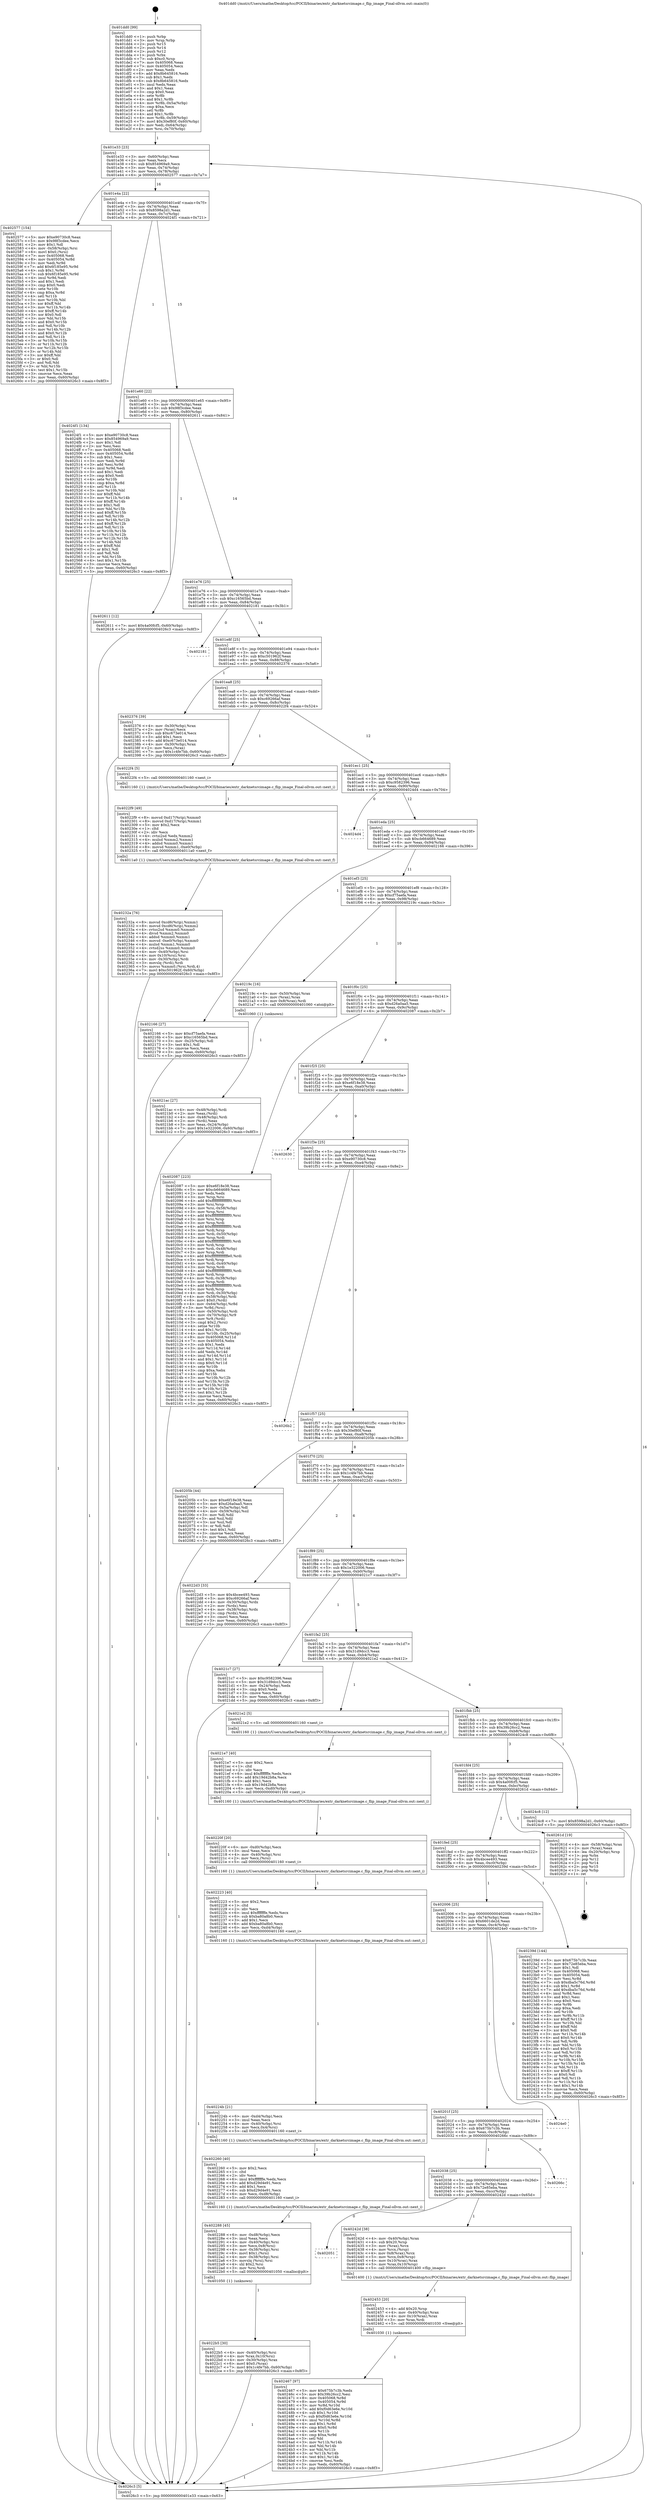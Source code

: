 digraph "0x401dd0" {
  label = "0x401dd0 (/mnt/c/Users/mathe/Desktop/tcc/POCII/binaries/extr_darknetsrcimage.c_flip_image_Final-ollvm.out::main(0))"
  labelloc = "t"
  node[shape=record]

  Entry [label="",width=0.3,height=0.3,shape=circle,fillcolor=black,style=filled]
  "0x401e33" [label="{
     0x401e33 [23]\l
     | [instrs]\l
     &nbsp;&nbsp;0x401e33 \<+3\>: mov -0x60(%rbp),%eax\l
     &nbsp;&nbsp;0x401e36 \<+2\>: mov %eax,%ecx\l
     &nbsp;&nbsp;0x401e38 \<+6\>: sub $0x854969a9,%ecx\l
     &nbsp;&nbsp;0x401e3e \<+3\>: mov %eax,-0x74(%rbp)\l
     &nbsp;&nbsp;0x401e41 \<+3\>: mov %ecx,-0x78(%rbp)\l
     &nbsp;&nbsp;0x401e44 \<+6\>: je 0000000000402577 \<main+0x7a7\>\l
  }"]
  "0x402577" [label="{
     0x402577 [154]\l
     | [instrs]\l
     &nbsp;&nbsp;0x402577 \<+5\>: mov $0xe90730c8,%eax\l
     &nbsp;&nbsp;0x40257c \<+5\>: mov $0x98f3cdee,%ecx\l
     &nbsp;&nbsp;0x402581 \<+2\>: mov $0x1,%dl\l
     &nbsp;&nbsp;0x402583 \<+4\>: mov -0x58(%rbp),%rsi\l
     &nbsp;&nbsp;0x402587 \<+6\>: movl $0x0,(%rsi)\l
     &nbsp;&nbsp;0x40258d \<+7\>: mov 0x405068,%edi\l
     &nbsp;&nbsp;0x402594 \<+8\>: mov 0x405054,%r8d\l
     &nbsp;&nbsp;0x40259c \<+3\>: mov %edi,%r9d\l
     &nbsp;&nbsp;0x40259f \<+7\>: add $0x6f185e95,%r9d\l
     &nbsp;&nbsp;0x4025a6 \<+4\>: sub $0x1,%r9d\l
     &nbsp;&nbsp;0x4025aa \<+7\>: sub $0x6f185e95,%r9d\l
     &nbsp;&nbsp;0x4025b1 \<+4\>: imul %r9d,%edi\l
     &nbsp;&nbsp;0x4025b5 \<+3\>: and $0x1,%edi\l
     &nbsp;&nbsp;0x4025b8 \<+3\>: cmp $0x0,%edi\l
     &nbsp;&nbsp;0x4025bb \<+4\>: sete %r10b\l
     &nbsp;&nbsp;0x4025bf \<+4\>: cmp $0xa,%r8d\l
     &nbsp;&nbsp;0x4025c3 \<+4\>: setl %r11b\l
     &nbsp;&nbsp;0x4025c7 \<+3\>: mov %r10b,%bl\l
     &nbsp;&nbsp;0x4025ca \<+3\>: xor $0xff,%bl\l
     &nbsp;&nbsp;0x4025cd \<+3\>: mov %r11b,%r14b\l
     &nbsp;&nbsp;0x4025d0 \<+4\>: xor $0xff,%r14b\l
     &nbsp;&nbsp;0x4025d4 \<+3\>: xor $0x0,%dl\l
     &nbsp;&nbsp;0x4025d7 \<+3\>: mov %bl,%r15b\l
     &nbsp;&nbsp;0x4025da \<+4\>: and $0x0,%r15b\l
     &nbsp;&nbsp;0x4025de \<+3\>: and %dl,%r10b\l
     &nbsp;&nbsp;0x4025e1 \<+3\>: mov %r14b,%r12b\l
     &nbsp;&nbsp;0x4025e4 \<+4\>: and $0x0,%r12b\l
     &nbsp;&nbsp;0x4025e8 \<+3\>: and %dl,%r11b\l
     &nbsp;&nbsp;0x4025eb \<+3\>: or %r10b,%r15b\l
     &nbsp;&nbsp;0x4025ee \<+3\>: or %r11b,%r12b\l
     &nbsp;&nbsp;0x4025f1 \<+3\>: xor %r12b,%r15b\l
     &nbsp;&nbsp;0x4025f4 \<+3\>: or %r14b,%bl\l
     &nbsp;&nbsp;0x4025f7 \<+3\>: xor $0xff,%bl\l
     &nbsp;&nbsp;0x4025fa \<+3\>: or $0x0,%dl\l
     &nbsp;&nbsp;0x4025fd \<+2\>: and %dl,%bl\l
     &nbsp;&nbsp;0x4025ff \<+3\>: or %bl,%r15b\l
     &nbsp;&nbsp;0x402602 \<+4\>: test $0x1,%r15b\l
     &nbsp;&nbsp;0x402606 \<+3\>: cmovne %ecx,%eax\l
     &nbsp;&nbsp;0x402609 \<+3\>: mov %eax,-0x60(%rbp)\l
     &nbsp;&nbsp;0x40260c \<+5\>: jmp 00000000004026c3 \<main+0x8f3\>\l
  }"]
  "0x401e4a" [label="{
     0x401e4a [22]\l
     | [instrs]\l
     &nbsp;&nbsp;0x401e4a \<+5\>: jmp 0000000000401e4f \<main+0x7f\>\l
     &nbsp;&nbsp;0x401e4f \<+3\>: mov -0x74(%rbp),%eax\l
     &nbsp;&nbsp;0x401e52 \<+5\>: sub $0x8598a2d1,%eax\l
     &nbsp;&nbsp;0x401e57 \<+3\>: mov %eax,-0x7c(%rbp)\l
     &nbsp;&nbsp;0x401e5a \<+6\>: je 00000000004024f1 \<main+0x721\>\l
  }"]
  Exit [label="",width=0.3,height=0.3,shape=circle,fillcolor=black,style=filled,peripheries=2]
  "0x4024f1" [label="{
     0x4024f1 [134]\l
     | [instrs]\l
     &nbsp;&nbsp;0x4024f1 \<+5\>: mov $0xe90730c8,%eax\l
     &nbsp;&nbsp;0x4024f6 \<+5\>: mov $0x854969a9,%ecx\l
     &nbsp;&nbsp;0x4024fb \<+2\>: mov $0x1,%dl\l
     &nbsp;&nbsp;0x4024fd \<+2\>: xor %esi,%esi\l
     &nbsp;&nbsp;0x4024ff \<+7\>: mov 0x405068,%edi\l
     &nbsp;&nbsp;0x402506 \<+8\>: mov 0x405054,%r8d\l
     &nbsp;&nbsp;0x40250e \<+3\>: sub $0x1,%esi\l
     &nbsp;&nbsp;0x402511 \<+3\>: mov %edi,%r9d\l
     &nbsp;&nbsp;0x402514 \<+3\>: add %esi,%r9d\l
     &nbsp;&nbsp;0x402517 \<+4\>: imul %r9d,%edi\l
     &nbsp;&nbsp;0x40251b \<+3\>: and $0x1,%edi\l
     &nbsp;&nbsp;0x40251e \<+3\>: cmp $0x0,%edi\l
     &nbsp;&nbsp;0x402521 \<+4\>: sete %r10b\l
     &nbsp;&nbsp;0x402525 \<+4\>: cmp $0xa,%r8d\l
     &nbsp;&nbsp;0x402529 \<+4\>: setl %r11b\l
     &nbsp;&nbsp;0x40252d \<+3\>: mov %r10b,%bl\l
     &nbsp;&nbsp;0x402530 \<+3\>: xor $0xff,%bl\l
     &nbsp;&nbsp;0x402533 \<+3\>: mov %r11b,%r14b\l
     &nbsp;&nbsp;0x402536 \<+4\>: xor $0xff,%r14b\l
     &nbsp;&nbsp;0x40253a \<+3\>: xor $0x1,%dl\l
     &nbsp;&nbsp;0x40253d \<+3\>: mov %bl,%r15b\l
     &nbsp;&nbsp;0x402540 \<+4\>: and $0xff,%r15b\l
     &nbsp;&nbsp;0x402544 \<+3\>: and %dl,%r10b\l
     &nbsp;&nbsp;0x402547 \<+3\>: mov %r14b,%r12b\l
     &nbsp;&nbsp;0x40254a \<+4\>: and $0xff,%r12b\l
     &nbsp;&nbsp;0x40254e \<+3\>: and %dl,%r11b\l
     &nbsp;&nbsp;0x402551 \<+3\>: or %r10b,%r15b\l
     &nbsp;&nbsp;0x402554 \<+3\>: or %r11b,%r12b\l
     &nbsp;&nbsp;0x402557 \<+3\>: xor %r12b,%r15b\l
     &nbsp;&nbsp;0x40255a \<+3\>: or %r14b,%bl\l
     &nbsp;&nbsp;0x40255d \<+3\>: xor $0xff,%bl\l
     &nbsp;&nbsp;0x402560 \<+3\>: or $0x1,%dl\l
     &nbsp;&nbsp;0x402563 \<+2\>: and %dl,%bl\l
     &nbsp;&nbsp;0x402565 \<+3\>: or %bl,%r15b\l
     &nbsp;&nbsp;0x402568 \<+4\>: test $0x1,%r15b\l
     &nbsp;&nbsp;0x40256c \<+3\>: cmovne %ecx,%eax\l
     &nbsp;&nbsp;0x40256f \<+3\>: mov %eax,-0x60(%rbp)\l
     &nbsp;&nbsp;0x402572 \<+5\>: jmp 00000000004026c3 \<main+0x8f3\>\l
  }"]
  "0x401e60" [label="{
     0x401e60 [22]\l
     | [instrs]\l
     &nbsp;&nbsp;0x401e60 \<+5\>: jmp 0000000000401e65 \<main+0x95\>\l
     &nbsp;&nbsp;0x401e65 \<+3\>: mov -0x74(%rbp),%eax\l
     &nbsp;&nbsp;0x401e68 \<+5\>: sub $0x98f3cdee,%eax\l
     &nbsp;&nbsp;0x401e6d \<+3\>: mov %eax,-0x80(%rbp)\l
     &nbsp;&nbsp;0x401e70 \<+6\>: je 0000000000402611 \<main+0x841\>\l
  }"]
  "0x402467" [label="{
     0x402467 [97]\l
     | [instrs]\l
     &nbsp;&nbsp;0x402467 \<+5\>: mov $0x675b7c3b,%edx\l
     &nbsp;&nbsp;0x40246c \<+5\>: mov $0x39b26cc2,%esi\l
     &nbsp;&nbsp;0x402471 \<+8\>: mov 0x405068,%r8d\l
     &nbsp;&nbsp;0x402479 \<+8\>: mov 0x405054,%r9d\l
     &nbsp;&nbsp;0x402481 \<+3\>: mov %r8d,%r10d\l
     &nbsp;&nbsp;0x402484 \<+7\>: add $0xf0d63e6e,%r10d\l
     &nbsp;&nbsp;0x40248b \<+4\>: sub $0x1,%r10d\l
     &nbsp;&nbsp;0x40248f \<+7\>: sub $0xf0d63e6e,%r10d\l
     &nbsp;&nbsp;0x402496 \<+4\>: imul %r10d,%r8d\l
     &nbsp;&nbsp;0x40249a \<+4\>: and $0x1,%r8d\l
     &nbsp;&nbsp;0x40249e \<+4\>: cmp $0x0,%r8d\l
     &nbsp;&nbsp;0x4024a2 \<+4\>: sete %r11b\l
     &nbsp;&nbsp;0x4024a6 \<+4\>: cmp $0xa,%r9d\l
     &nbsp;&nbsp;0x4024aa \<+3\>: setl %bl\l
     &nbsp;&nbsp;0x4024ad \<+3\>: mov %r11b,%r14b\l
     &nbsp;&nbsp;0x4024b0 \<+3\>: and %bl,%r14b\l
     &nbsp;&nbsp;0x4024b3 \<+3\>: xor %bl,%r11b\l
     &nbsp;&nbsp;0x4024b6 \<+3\>: or %r11b,%r14b\l
     &nbsp;&nbsp;0x4024b9 \<+4\>: test $0x1,%r14b\l
     &nbsp;&nbsp;0x4024bd \<+3\>: cmovne %esi,%edx\l
     &nbsp;&nbsp;0x4024c0 \<+3\>: mov %edx,-0x60(%rbp)\l
     &nbsp;&nbsp;0x4024c3 \<+5\>: jmp 00000000004026c3 \<main+0x8f3\>\l
  }"]
  "0x402611" [label="{
     0x402611 [12]\l
     | [instrs]\l
     &nbsp;&nbsp;0x402611 \<+7\>: movl $0x4a00fcf5,-0x60(%rbp)\l
     &nbsp;&nbsp;0x402618 \<+5\>: jmp 00000000004026c3 \<main+0x8f3\>\l
  }"]
  "0x401e76" [label="{
     0x401e76 [25]\l
     | [instrs]\l
     &nbsp;&nbsp;0x401e76 \<+5\>: jmp 0000000000401e7b \<main+0xab\>\l
     &nbsp;&nbsp;0x401e7b \<+3\>: mov -0x74(%rbp),%eax\l
     &nbsp;&nbsp;0x401e7e \<+5\>: sub $0xc16565bd,%eax\l
     &nbsp;&nbsp;0x401e83 \<+6\>: mov %eax,-0x84(%rbp)\l
     &nbsp;&nbsp;0x401e89 \<+6\>: je 0000000000402181 \<main+0x3b1\>\l
  }"]
  "0x402453" [label="{
     0x402453 [20]\l
     | [instrs]\l
     &nbsp;&nbsp;0x402453 \<+4\>: add $0x20,%rsp\l
     &nbsp;&nbsp;0x402457 \<+4\>: mov -0x40(%rbp),%rax\l
     &nbsp;&nbsp;0x40245b \<+4\>: mov 0x10(%rax),%rax\l
     &nbsp;&nbsp;0x40245f \<+3\>: mov %rax,%rdi\l
     &nbsp;&nbsp;0x402462 \<+5\>: call 0000000000401030 \<free@plt\>\l
     | [calls]\l
     &nbsp;&nbsp;0x401030 \{1\} (unknown)\l
  }"]
  "0x402181" [label="{
     0x402181\l
  }", style=dashed]
  "0x401e8f" [label="{
     0x401e8f [25]\l
     | [instrs]\l
     &nbsp;&nbsp;0x401e8f \<+5\>: jmp 0000000000401e94 \<main+0xc4\>\l
     &nbsp;&nbsp;0x401e94 \<+3\>: mov -0x74(%rbp),%eax\l
     &nbsp;&nbsp;0x401e97 \<+5\>: sub $0xc501962f,%eax\l
     &nbsp;&nbsp;0x401e9c \<+6\>: mov %eax,-0x88(%rbp)\l
     &nbsp;&nbsp;0x401ea2 \<+6\>: je 0000000000402376 \<main+0x5a6\>\l
  }"]
  "0x402051" [label="{
     0x402051\l
  }", style=dashed]
  "0x402376" [label="{
     0x402376 [39]\l
     | [instrs]\l
     &nbsp;&nbsp;0x402376 \<+4\>: mov -0x30(%rbp),%rax\l
     &nbsp;&nbsp;0x40237a \<+2\>: mov (%rax),%ecx\l
     &nbsp;&nbsp;0x40237c \<+6\>: sub $0xc673e014,%ecx\l
     &nbsp;&nbsp;0x402382 \<+3\>: add $0x1,%ecx\l
     &nbsp;&nbsp;0x402385 \<+6\>: add $0xc673e014,%ecx\l
     &nbsp;&nbsp;0x40238b \<+4\>: mov -0x30(%rbp),%rax\l
     &nbsp;&nbsp;0x40238f \<+2\>: mov %ecx,(%rax)\l
     &nbsp;&nbsp;0x402391 \<+7\>: movl $0x1c4fe7bb,-0x60(%rbp)\l
     &nbsp;&nbsp;0x402398 \<+5\>: jmp 00000000004026c3 \<main+0x8f3\>\l
  }"]
  "0x401ea8" [label="{
     0x401ea8 [25]\l
     | [instrs]\l
     &nbsp;&nbsp;0x401ea8 \<+5\>: jmp 0000000000401ead \<main+0xdd\>\l
     &nbsp;&nbsp;0x401ead \<+3\>: mov -0x74(%rbp),%eax\l
     &nbsp;&nbsp;0x401eb0 \<+5\>: sub $0xc69266af,%eax\l
     &nbsp;&nbsp;0x401eb5 \<+6\>: mov %eax,-0x8c(%rbp)\l
     &nbsp;&nbsp;0x401ebb \<+6\>: je 00000000004022f4 \<main+0x524\>\l
  }"]
  "0x40242d" [label="{
     0x40242d [38]\l
     | [instrs]\l
     &nbsp;&nbsp;0x40242d \<+4\>: mov -0x40(%rbp),%rax\l
     &nbsp;&nbsp;0x402431 \<+4\>: sub $0x20,%rsp\l
     &nbsp;&nbsp;0x402435 \<+3\>: mov (%rax),%rcx\l
     &nbsp;&nbsp;0x402438 \<+4\>: mov %rcx,(%rsp)\l
     &nbsp;&nbsp;0x40243c \<+4\>: mov 0x8(%rax),%rcx\l
     &nbsp;&nbsp;0x402440 \<+5\>: mov %rcx,0x8(%rsp)\l
     &nbsp;&nbsp;0x402445 \<+4\>: mov 0x10(%rax),%rax\l
     &nbsp;&nbsp;0x402449 \<+5\>: mov %rax,0x10(%rsp)\l
     &nbsp;&nbsp;0x40244e \<+5\>: call 0000000000401400 \<flip_image\>\l
     | [calls]\l
     &nbsp;&nbsp;0x401400 \{1\} (/mnt/c/Users/mathe/Desktop/tcc/POCII/binaries/extr_darknetsrcimage.c_flip_image_Final-ollvm.out::flip_image)\l
  }"]
  "0x4022f4" [label="{
     0x4022f4 [5]\l
     | [instrs]\l
     &nbsp;&nbsp;0x4022f4 \<+5\>: call 0000000000401160 \<next_i\>\l
     | [calls]\l
     &nbsp;&nbsp;0x401160 \{1\} (/mnt/c/Users/mathe/Desktop/tcc/POCII/binaries/extr_darknetsrcimage.c_flip_image_Final-ollvm.out::next_i)\l
  }"]
  "0x401ec1" [label="{
     0x401ec1 [25]\l
     | [instrs]\l
     &nbsp;&nbsp;0x401ec1 \<+5\>: jmp 0000000000401ec6 \<main+0xf6\>\l
     &nbsp;&nbsp;0x401ec6 \<+3\>: mov -0x74(%rbp),%eax\l
     &nbsp;&nbsp;0x401ec9 \<+5\>: sub $0xc9582396,%eax\l
     &nbsp;&nbsp;0x401ece \<+6\>: mov %eax,-0x90(%rbp)\l
     &nbsp;&nbsp;0x401ed4 \<+6\>: je 00000000004024d4 \<main+0x704\>\l
  }"]
  "0x402038" [label="{
     0x402038 [25]\l
     | [instrs]\l
     &nbsp;&nbsp;0x402038 \<+5\>: jmp 000000000040203d \<main+0x26d\>\l
     &nbsp;&nbsp;0x40203d \<+3\>: mov -0x74(%rbp),%eax\l
     &nbsp;&nbsp;0x402040 \<+5\>: sub $0x72e85eba,%eax\l
     &nbsp;&nbsp;0x402045 \<+6\>: mov %eax,-0xcc(%rbp)\l
     &nbsp;&nbsp;0x40204b \<+6\>: je 000000000040242d \<main+0x65d\>\l
  }"]
  "0x4024d4" [label="{
     0x4024d4\l
  }", style=dashed]
  "0x401eda" [label="{
     0x401eda [25]\l
     | [instrs]\l
     &nbsp;&nbsp;0x401eda \<+5\>: jmp 0000000000401edf \<main+0x10f\>\l
     &nbsp;&nbsp;0x401edf \<+3\>: mov -0x74(%rbp),%eax\l
     &nbsp;&nbsp;0x401ee2 \<+5\>: sub $0xcb664689,%eax\l
     &nbsp;&nbsp;0x401ee7 \<+6\>: mov %eax,-0x94(%rbp)\l
     &nbsp;&nbsp;0x401eed \<+6\>: je 0000000000402166 \<main+0x396\>\l
  }"]
  "0x40266c" [label="{
     0x40266c\l
  }", style=dashed]
  "0x402166" [label="{
     0x402166 [27]\l
     | [instrs]\l
     &nbsp;&nbsp;0x402166 \<+5\>: mov $0xcf75aefa,%eax\l
     &nbsp;&nbsp;0x40216b \<+5\>: mov $0xc16565bd,%ecx\l
     &nbsp;&nbsp;0x402170 \<+3\>: mov -0x25(%rbp),%dl\l
     &nbsp;&nbsp;0x402173 \<+3\>: test $0x1,%dl\l
     &nbsp;&nbsp;0x402176 \<+3\>: cmovne %ecx,%eax\l
     &nbsp;&nbsp;0x402179 \<+3\>: mov %eax,-0x60(%rbp)\l
     &nbsp;&nbsp;0x40217c \<+5\>: jmp 00000000004026c3 \<main+0x8f3\>\l
  }"]
  "0x401ef3" [label="{
     0x401ef3 [25]\l
     | [instrs]\l
     &nbsp;&nbsp;0x401ef3 \<+5\>: jmp 0000000000401ef8 \<main+0x128\>\l
     &nbsp;&nbsp;0x401ef8 \<+3\>: mov -0x74(%rbp),%eax\l
     &nbsp;&nbsp;0x401efb \<+5\>: sub $0xcf75aefa,%eax\l
     &nbsp;&nbsp;0x401f00 \<+6\>: mov %eax,-0x98(%rbp)\l
     &nbsp;&nbsp;0x401f06 \<+6\>: je 000000000040219c \<main+0x3cc\>\l
  }"]
  "0x40201f" [label="{
     0x40201f [25]\l
     | [instrs]\l
     &nbsp;&nbsp;0x40201f \<+5\>: jmp 0000000000402024 \<main+0x254\>\l
     &nbsp;&nbsp;0x402024 \<+3\>: mov -0x74(%rbp),%eax\l
     &nbsp;&nbsp;0x402027 \<+5\>: sub $0x675b7c3b,%eax\l
     &nbsp;&nbsp;0x40202c \<+6\>: mov %eax,-0xc8(%rbp)\l
     &nbsp;&nbsp;0x402032 \<+6\>: je 000000000040266c \<main+0x89c\>\l
  }"]
  "0x40219c" [label="{
     0x40219c [16]\l
     | [instrs]\l
     &nbsp;&nbsp;0x40219c \<+4\>: mov -0x50(%rbp),%rax\l
     &nbsp;&nbsp;0x4021a0 \<+3\>: mov (%rax),%rax\l
     &nbsp;&nbsp;0x4021a3 \<+4\>: mov 0x8(%rax),%rdi\l
     &nbsp;&nbsp;0x4021a7 \<+5\>: call 0000000000401060 \<atoi@plt\>\l
     | [calls]\l
     &nbsp;&nbsp;0x401060 \{1\} (unknown)\l
  }"]
  "0x401f0c" [label="{
     0x401f0c [25]\l
     | [instrs]\l
     &nbsp;&nbsp;0x401f0c \<+5\>: jmp 0000000000401f11 \<main+0x141\>\l
     &nbsp;&nbsp;0x401f11 \<+3\>: mov -0x74(%rbp),%eax\l
     &nbsp;&nbsp;0x401f14 \<+5\>: sub $0xd26a0aa5,%eax\l
     &nbsp;&nbsp;0x401f19 \<+6\>: mov %eax,-0x9c(%rbp)\l
     &nbsp;&nbsp;0x401f1f \<+6\>: je 0000000000402087 \<main+0x2b7\>\l
  }"]
  "0x4024e0" [label="{
     0x4024e0\l
  }", style=dashed]
  "0x402087" [label="{
     0x402087 [223]\l
     | [instrs]\l
     &nbsp;&nbsp;0x402087 \<+5\>: mov $0xe6f18e38,%eax\l
     &nbsp;&nbsp;0x40208c \<+5\>: mov $0xcb664689,%ecx\l
     &nbsp;&nbsp;0x402091 \<+2\>: xor %edx,%edx\l
     &nbsp;&nbsp;0x402093 \<+3\>: mov %rsp,%rsi\l
     &nbsp;&nbsp;0x402096 \<+4\>: add $0xfffffffffffffff0,%rsi\l
     &nbsp;&nbsp;0x40209a \<+3\>: mov %rsi,%rsp\l
     &nbsp;&nbsp;0x40209d \<+4\>: mov %rsi,-0x58(%rbp)\l
     &nbsp;&nbsp;0x4020a1 \<+3\>: mov %rsp,%rsi\l
     &nbsp;&nbsp;0x4020a4 \<+4\>: add $0xfffffffffffffff0,%rsi\l
     &nbsp;&nbsp;0x4020a8 \<+3\>: mov %rsi,%rsp\l
     &nbsp;&nbsp;0x4020ab \<+3\>: mov %rsp,%rdi\l
     &nbsp;&nbsp;0x4020ae \<+4\>: add $0xfffffffffffffff0,%rdi\l
     &nbsp;&nbsp;0x4020b2 \<+3\>: mov %rdi,%rsp\l
     &nbsp;&nbsp;0x4020b5 \<+4\>: mov %rdi,-0x50(%rbp)\l
     &nbsp;&nbsp;0x4020b9 \<+3\>: mov %rsp,%rdi\l
     &nbsp;&nbsp;0x4020bc \<+4\>: add $0xfffffffffffffff0,%rdi\l
     &nbsp;&nbsp;0x4020c0 \<+3\>: mov %rdi,%rsp\l
     &nbsp;&nbsp;0x4020c3 \<+4\>: mov %rdi,-0x48(%rbp)\l
     &nbsp;&nbsp;0x4020c7 \<+3\>: mov %rsp,%rdi\l
     &nbsp;&nbsp;0x4020ca \<+4\>: add $0xffffffffffffffe0,%rdi\l
     &nbsp;&nbsp;0x4020ce \<+3\>: mov %rdi,%rsp\l
     &nbsp;&nbsp;0x4020d1 \<+4\>: mov %rdi,-0x40(%rbp)\l
     &nbsp;&nbsp;0x4020d5 \<+3\>: mov %rsp,%rdi\l
     &nbsp;&nbsp;0x4020d8 \<+4\>: add $0xfffffffffffffff0,%rdi\l
     &nbsp;&nbsp;0x4020dc \<+3\>: mov %rdi,%rsp\l
     &nbsp;&nbsp;0x4020df \<+4\>: mov %rdi,-0x38(%rbp)\l
     &nbsp;&nbsp;0x4020e3 \<+3\>: mov %rsp,%rdi\l
     &nbsp;&nbsp;0x4020e6 \<+4\>: add $0xfffffffffffffff0,%rdi\l
     &nbsp;&nbsp;0x4020ea \<+3\>: mov %rdi,%rsp\l
     &nbsp;&nbsp;0x4020ed \<+4\>: mov %rdi,-0x30(%rbp)\l
     &nbsp;&nbsp;0x4020f1 \<+4\>: mov -0x58(%rbp),%rdi\l
     &nbsp;&nbsp;0x4020f5 \<+6\>: movl $0x0,(%rdi)\l
     &nbsp;&nbsp;0x4020fb \<+4\>: mov -0x64(%rbp),%r8d\l
     &nbsp;&nbsp;0x4020ff \<+3\>: mov %r8d,(%rsi)\l
     &nbsp;&nbsp;0x402102 \<+4\>: mov -0x50(%rbp),%rdi\l
     &nbsp;&nbsp;0x402106 \<+4\>: mov -0x70(%rbp),%r9\l
     &nbsp;&nbsp;0x40210a \<+3\>: mov %r9,(%rdi)\l
     &nbsp;&nbsp;0x40210d \<+3\>: cmpl $0x2,(%rsi)\l
     &nbsp;&nbsp;0x402110 \<+4\>: setne %r10b\l
     &nbsp;&nbsp;0x402114 \<+4\>: and $0x1,%r10b\l
     &nbsp;&nbsp;0x402118 \<+4\>: mov %r10b,-0x25(%rbp)\l
     &nbsp;&nbsp;0x40211c \<+8\>: mov 0x405068,%r11d\l
     &nbsp;&nbsp;0x402124 \<+7\>: mov 0x405054,%ebx\l
     &nbsp;&nbsp;0x40212b \<+3\>: sub $0x1,%edx\l
     &nbsp;&nbsp;0x40212e \<+3\>: mov %r11d,%r14d\l
     &nbsp;&nbsp;0x402131 \<+3\>: add %edx,%r14d\l
     &nbsp;&nbsp;0x402134 \<+4\>: imul %r14d,%r11d\l
     &nbsp;&nbsp;0x402138 \<+4\>: and $0x1,%r11d\l
     &nbsp;&nbsp;0x40213c \<+4\>: cmp $0x0,%r11d\l
     &nbsp;&nbsp;0x402140 \<+4\>: sete %r10b\l
     &nbsp;&nbsp;0x402144 \<+3\>: cmp $0xa,%ebx\l
     &nbsp;&nbsp;0x402147 \<+4\>: setl %r15b\l
     &nbsp;&nbsp;0x40214b \<+3\>: mov %r10b,%r12b\l
     &nbsp;&nbsp;0x40214e \<+3\>: and %r15b,%r12b\l
     &nbsp;&nbsp;0x402151 \<+3\>: xor %r15b,%r10b\l
     &nbsp;&nbsp;0x402154 \<+3\>: or %r10b,%r12b\l
     &nbsp;&nbsp;0x402157 \<+4\>: test $0x1,%r12b\l
     &nbsp;&nbsp;0x40215b \<+3\>: cmovne %ecx,%eax\l
     &nbsp;&nbsp;0x40215e \<+3\>: mov %eax,-0x60(%rbp)\l
     &nbsp;&nbsp;0x402161 \<+5\>: jmp 00000000004026c3 \<main+0x8f3\>\l
  }"]
  "0x401f25" [label="{
     0x401f25 [25]\l
     | [instrs]\l
     &nbsp;&nbsp;0x401f25 \<+5\>: jmp 0000000000401f2a \<main+0x15a\>\l
     &nbsp;&nbsp;0x401f2a \<+3\>: mov -0x74(%rbp),%eax\l
     &nbsp;&nbsp;0x401f2d \<+5\>: sub $0xe6f18e38,%eax\l
     &nbsp;&nbsp;0x401f32 \<+6\>: mov %eax,-0xa0(%rbp)\l
     &nbsp;&nbsp;0x401f38 \<+6\>: je 0000000000402630 \<main+0x860\>\l
  }"]
  "0x402006" [label="{
     0x402006 [25]\l
     | [instrs]\l
     &nbsp;&nbsp;0x402006 \<+5\>: jmp 000000000040200b \<main+0x23b\>\l
     &nbsp;&nbsp;0x40200b \<+3\>: mov -0x74(%rbp),%eax\l
     &nbsp;&nbsp;0x40200e \<+5\>: sub $0x6601de2d,%eax\l
     &nbsp;&nbsp;0x402013 \<+6\>: mov %eax,-0xc4(%rbp)\l
     &nbsp;&nbsp;0x402019 \<+6\>: je 00000000004024e0 \<main+0x710\>\l
  }"]
  "0x402630" [label="{
     0x402630\l
  }", style=dashed]
  "0x401f3e" [label="{
     0x401f3e [25]\l
     | [instrs]\l
     &nbsp;&nbsp;0x401f3e \<+5\>: jmp 0000000000401f43 \<main+0x173\>\l
     &nbsp;&nbsp;0x401f43 \<+3\>: mov -0x74(%rbp),%eax\l
     &nbsp;&nbsp;0x401f46 \<+5\>: sub $0xe90730c8,%eax\l
     &nbsp;&nbsp;0x401f4b \<+6\>: mov %eax,-0xa4(%rbp)\l
     &nbsp;&nbsp;0x401f51 \<+6\>: je 00000000004026b2 \<main+0x8e2\>\l
  }"]
  "0x40239d" [label="{
     0x40239d [144]\l
     | [instrs]\l
     &nbsp;&nbsp;0x40239d \<+5\>: mov $0x675b7c3b,%eax\l
     &nbsp;&nbsp;0x4023a2 \<+5\>: mov $0x72e85eba,%ecx\l
     &nbsp;&nbsp;0x4023a7 \<+2\>: mov $0x1,%dl\l
     &nbsp;&nbsp;0x4023a9 \<+7\>: mov 0x405068,%esi\l
     &nbsp;&nbsp;0x4023b0 \<+7\>: mov 0x405054,%edi\l
     &nbsp;&nbsp;0x4023b7 \<+3\>: mov %esi,%r8d\l
     &nbsp;&nbsp;0x4023ba \<+7\>: sub $0xdba5c76d,%r8d\l
     &nbsp;&nbsp;0x4023c1 \<+4\>: sub $0x1,%r8d\l
     &nbsp;&nbsp;0x4023c5 \<+7\>: add $0xdba5c76d,%r8d\l
     &nbsp;&nbsp;0x4023cc \<+4\>: imul %r8d,%esi\l
     &nbsp;&nbsp;0x4023d0 \<+3\>: and $0x1,%esi\l
     &nbsp;&nbsp;0x4023d3 \<+3\>: cmp $0x0,%esi\l
     &nbsp;&nbsp;0x4023d6 \<+4\>: sete %r9b\l
     &nbsp;&nbsp;0x4023da \<+3\>: cmp $0xa,%edi\l
     &nbsp;&nbsp;0x4023dd \<+4\>: setl %r10b\l
     &nbsp;&nbsp;0x4023e1 \<+3\>: mov %r9b,%r11b\l
     &nbsp;&nbsp;0x4023e4 \<+4\>: xor $0xff,%r11b\l
     &nbsp;&nbsp;0x4023e8 \<+3\>: mov %r10b,%bl\l
     &nbsp;&nbsp;0x4023eb \<+3\>: xor $0xff,%bl\l
     &nbsp;&nbsp;0x4023ee \<+3\>: xor $0x0,%dl\l
     &nbsp;&nbsp;0x4023f1 \<+3\>: mov %r11b,%r14b\l
     &nbsp;&nbsp;0x4023f4 \<+4\>: and $0x0,%r14b\l
     &nbsp;&nbsp;0x4023f8 \<+3\>: and %dl,%r9b\l
     &nbsp;&nbsp;0x4023fb \<+3\>: mov %bl,%r15b\l
     &nbsp;&nbsp;0x4023fe \<+4\>: and $0x0,%r15b\l
     &nbsp;&nbsp;0x402402 \<+3\>: and %dl,%r10b\l
     &nbsp;&nbsp;0x402405 \<+3\>: or %r9b,%r14b\l
     &nbsp;&nbsp;0x402408 \<+3\>: or %r10b,%r15b\l
     &nbsp;&nbsp;0x40240b \<+3\>: xor %r15b,%r14b\l
     &nbsp;&nbsp;0x40240e \<+3\>: or %bl,%r11b\l
     &nbsp;&nbsp;0x402411 \<+4\>: xor $0xff,%r11b\l
     &nbsp;&nbsp;0x402415 \<+3\>: or $0x0,%dl\l
     &nbsp;&nbsp;0x402418 \<+3\>: and %dl,%r11b\l
     &nbsp;&nbsp;0x40241b \<+3\>: or %r11b,%r14b\l
     &nbsp;&nbsp;0x40241e \<+4\>: test $0x1,%r14b\l
     &nbsp;&nbsp;0x402422 \<+3\>: cmovne %ecx,%eax\l
     &nbsp;&nbsp;0x402425 \<+3\>: mov %eax,-0x60(%rbp)\l
     &nbsp;&nbsp;0x402428 \<+5\>: jmp 00000000004026c3 \<main+0x8f3\>\l
  }"]
  "0x4026b2" [label="{
     0x4026b2\l
  }", style=dashed]
  "0x401f57" [label="{
     0x401f57 [25]\l
     | [instrs]\l
     &nbsp;&nbsp;0x401f57 \<+5\>: jmp 0000000000401f5c \<main+0x18c\>\l
     &nbsp;&nbsp;0x401f5c \<+3\>: mov -0x74(%rbp),%eax\l
     &nbsp;&nbsp;0x401f5f \<+5\>: sub $0x30ef80f,%eax\l
     &nbsp;&nbsp;0x401f64 \<+6\>: mov %eax,-0xa8(%rbp)\l
     &nbsp;&nbsp;0x401f6a \<+6\>: je 000000000040205b \<main+0x28b\>\l
  }"]
  "0x401fed" [label="{
     0x401fed [25]\l
     | [instrs]\l
     &nbsp;&nbsp;0x401fed \<+5\>: jmp 0000000000401ff2 \<main+0x222\>\l
     &nbsp;&nbsp;0x401ff2 \<+3\>: mov -0x74(%rbp),%eax\l
     &nbsp;&nbsp;0x401ff5 \<+5\>: sub $0x4bcee493,%eax\l
     &nbsp;&nbsp;0x401ffa \<+6\>: mov %eax,-0xc0(%rbp)\l
     &nbsp;&nbsp;0x402000 \<+6\>: je 000000000040239d \<main+0x5cd\>\l
  }"]
  "0x40205b" [label="{
     0x40205b [44]\l
     | [instrs]\l
     &nbsp;&nbsp;0x40205b \<+5\>: mov $0xe6f18e38,%eax\l
     &nbsp;&nbsp;0x402060 \<+5\>: mov $0xd26a0aa5,%ecx\l
     &nbsp;&nbsp;0x402065 \<+3\>: mov -0x5a(%rbp),%dl\l
     &nbsp;&nbsp;0x402068 \<+4\>: mov -0x59(%rbp),%sil\l
     &nbsp;&nbsp;0x40206c \<+3\>: mov %dl,%dil\l
     &nbsp;&nbsp;0x40206f \<+3\>: and %sil,%dil\l
     &nbsp;&nbsp;0x402072 \<+3\>: xor %sil,%dl\l
     &nbsp;&nbsp;0x402075 \<+3\>: or %dl,%dil\l
     &nbsp;&nbsp;0x402078 \<+4\>: test $0x1,%dil\l
     &nbsp;&nbsp;0x40207c \<+3\>: cmovne %ecx,%eax\l
     &nbsp;&nbsp;0x40207f \<+3\>: mov %eax,-0x60(%rbp)\l
     &nbsp;&nbsp;0x402082 \<+5\>: jmp 00000000004026c3 \<main+0x8f3\>\l
  }"]
  "0x401f70" [label="{
     0x401f70 [25]\l
     | [instrs]\l
     &nbsp;&nbsp;0x401f70 \<+5\>: jmp 0000000000401f75 \<main+0x1a5\>\l
     &nbsp;&nbsp;0x401f75 \<+3\>: mov -0x74(%rbp),%eax\l
     &nbsp;&nbsp;0x401f78 \<+5\>: sub $0x1c4fe7bb,%eax\l
     &nbsp;&nbsp;0x401f7d \<+6\>: mov %eax,-0xac(%rbp)\l
     &nbsp;&nbsp;0x401f83 \<+6\>: je 00000000004022d3 \<main+0x503\>\l
  }"]
  "0x4026c3" [label="{
     0x4026c3 [5]\l
     | [instrs]\l
     &nbsp;&nbsp;0x4026c3 \<+5\>: jmp 0000000000401e33 \<main+0x63\>\l
  }"]
  "0x401dd0" [label="{
     0x401dd0 [99]\l
     | [instrs]\l
     &nbsp;&nbsp;0x401dd0 \<+1\>: push %rbp\l
     &nbsp;&nbsp;0x401dd1 \<+3\>: mov %rsp,%rbp\l
     &nbsp;&nbsp;0x401dd4 \<+2\>: push %r15\l
     &nbsp;&nbsp;0x401dd6 \<+2\>: push %r14\l
     &nbsp;&nbsp;0x401dd8 \<+2\>: push %r12\l
     &nbsp;&nbsp;0x401dda \<+1\>: push %rbx\l
     &nbsp;&nbsp;0x401ddb \<+7\>: sub $0xc0,%rsp\l
     &nbsp;&nbsp;0x401de2 \<+7\>: mov 0x405068,%eax\l
     &nbsp;&nbsp;0x401de9 \<+7\>: mov 0x405054,%ecx\l
     &nbsp;&nbsp;0x401df0 \<+2\>: mov %eax,%edx\l
     &nbsp;&nbsp;0x401df2 \<+6\>: add $0x8b645816,%edx\l
     &nbsp;&nbsp;0x401df8 \<+3\>: sub $0x1,%edx\l
     &nbsp;&nbsp;0x401dfb \<+6\>: sub $0x8b645816,%edx\l
     &nbsp;&nbsp;0x401e01 \<+3\>: imul %edx,%eax\l
     &nbsp;&nbsp;0x401e04 \<+3\>: and $0x1,%eax\l
     &nbsp;&nbsp;0x401e07 \<+3\>: cmp $0x0,%eax\l
     &nbsp;&nbsp;0x401e0a \<+4\>: sete %r8b\l
     &nbsp;&nbsp;0x401e0e \<+4\>: and $0x1,%r8b\l
     &nbsp;&nbsp;0x401e12 \<+4\>: mov %r8b,-0x5a(%rbp)\l
     &nbsp;&nbsp;0x401e16 \<+3\>: cmp $0xa,%ecx\l
     &nbsp;&nbsp;0x401e19 \<+4\>: setl %r8b\l
     &nbsp;&nbsp;0x401e1d \<+4\>: and $0x1,%r8b\l
     &nbsp;&nbsp;0x401e21 \<+4\>: mov %r8b,-0x59(%rbp)\l
     &nbsp;&nbsp;0x401e25 \<+7\>: movl $0x30ef80f,-0x60(%rbp)\l
     &nbsp;&nbsp;0x401e2c \<+3\>: mov %edi,-0x64(%rbp)\l
     &nbsp;&nbsp;0x401e2f \<+4\>: mov %rsi,-0x70(%rbp)\l
  }"]
  "0x4021ac" [label="{
     0x4021ac [27]\l
     | [instrs]\l
     &nbsp;&nbsp;0x4021ac \<+4\>: mov -0x48(%rbp),%rdi\l
     &nbsp;&nbsp;0x4021b0 \<+2\>: mov %eax,(%rdi)\l
     &nbsp;&nbsp;0x4021b2 \<+4\>: mov -0x48(%rbp),%rdi\l
     &nbsp;&nbsp;0x4021b6 \<+2\>: mov (%rdi),%eax\l
     &nbsp;&nbsp;0x4021b8 \<+3\>: mov %eax,-0x24(%rbp)\l
     &nbsp;&nbsp;0x4021bb \<+7\>: movl $0x1e322006,-0x60(%rbp)\l
     &nbsp;&nbsp;0x4021c2 \<+5\>: jmp 00000000004026c3 \<main+0x8f3\>\l
  }"]
  "0x40261d" [label="{
     0x40261d [19]\l
     | [instrs]\l
     &nbsp;&nbsp;0x40261d \<+4\>: mov -0x58(%rbp),%rax\l
     &nbsp;&nbsp;0x402621 \<+2\>: mov (%rax),%eax\l
     &nbsp;&nbsp;0x402623 \<+4\>: lea -0x20(%rbp),%rsp\l
     &nbsp;&nbsp;0x402627 \<+1\>: pop %rbx\l
     &nbsp;&nbsp;0x402628 \<+2\>: pop %r12\l
     &nbsp;&nbsp;0x40262a \<+2\>: pop %r14\l
     &nbsp;&nbsp;0x40262c \<+2\>: pop %r15\l
     &nbsp;&nbsp;0x40262e \<+1\>: pop %rbp\l
     &nbsp;&nbsp;0x40262f \<+1\>: ret\l
  }"]
  "0x4022d3" [label="{
     0x4022d3 [33]\l
     | [instrs]\l
     &nbsp;&nbsp;0x4022d3 \<+5\>: mov $0x4bcee493,%eax\l
     &nbsp;&nbsp;0x4022d8 \<+5\>: mov $0xc69266af,%ecx\l
     &nbsp;&nbsp;0x4022dd \<+4\>: mov -0x30(%rbp),%rdx\l
     &nbsp;&nbsp;0x4022e1 \<+2\>: mov (%rdx),%esi\l
     &nbsp;&nbsp;0x4022e3 \<+4\>: mov -0x38(%rbp),%rdx\l
     &nbsp;&nbsp;0x4022e7 \<+2\>: cmp (%rdx),%esi\l
     &nbsp;&nbsp;0x4022e9 \<+3\>: cmovl %ecx,%eax\l
     &nbsp;&nbsp;0x4022ec \<+3\>: mov %eax,-0x60(%rbp)\l
     &nbsp;&nbsp;0x4022ef \<+5\>: jmp 00000000004026c3 \<main+0x8f3\>\l
  }"]
  "0x401f89" [label="{
     0x401f89 [25]\l
     | [instrs]\l
     &nbsp;&nbsp;0x401f89 \<+5\>: jmp 0000000000401f8e \<main+0x1be\>\l
     &nbsp;&nbsp;0x401f8e \<+3\>: mov -0x74(%rbp),%eax\l
     &nbsp;&nbsp;0x401f91 \<+5\>: sub $0x1e322006,%eax\l
     &nbsp;&nbsp;0x401f96 \<+6\>: mov %eax,-0xb0(%rbp)\l
     &nbsp;&nbsp;0x401f9c \<+6\>: je 00000000004021c7 \<main+0x3f7\>\l
  }"]
  "0x401fd4" [label="{
     0x401fd4 [25]\l
     | [instrs]\l
     &nbsp;&nbsp;0x401fd4 \<+5\>: jmp 0000000000401fd9 \<main+0x209\>\l
     &nbsp;&nbsp;0x401fd9 \<+3\>: mov -0x74(%rbp),%eax\l
     &nbsp;&nbsp;0x401fdc \<+5\>: sub $0x4a00fcf5,%eax\l
     &nbsp;&nbsp;0x401fe1 \<+6\>: mov %eax,-0xbc(%rbp)\l
     &nbsp;&nbsp;0x401fe7 \<+6\>: je 000000000040261d \<main+0x84d\>\l
  }"]
  "0x4021c7" [label="{
     0x4021c7 [27]\l
     | [instrs]\l
     &nbsp;&nbsp;0x4021c7 \<+5\>: mov $0xc9582396,%eax\l
     &nbsp;&nbsp;0x4021cc \<+5\>: mov $0x31d9dcc3,%ecx\l
     &nbsp;&nbsp;0x4021d1 \<+3\>: mov -0x24(%rbp),%edx\l
     &nbsp;&nbsp;0x4021d4 \<+3\>: cmp $0x0,%edx\l
     &nbsp;&nbsp;0x4021d7 \<+3\>: cmove %ecx,%eax\l
     &nbsp;&nbsp;0x4021da \<+3\>: mov %eax,-0x60(%rbp)\l
     &nbsp;&nbsp;0x4021dd \<+5\>: jmp 00000000004026c3 \<main+0x8f3\>\l
  }"]
  "0x401fa2" [label="{
     0x401fa2 [25]\l
     | [instrs]\l
     &nbsp;&nbsp;0x401fa2 \<+5\>: jmp 0000000000401fa7 \<main+0x1d7\>\l
     &nbsp;&nbsp;0x401fa7 \<+3\>: mov -0x74(%rbp),%eax\l
     &nbsp;&nbsp;0x401faa \<+5\>: sub $0x31d9dcc3,%eax\l
     &nbsp;&nbsp;0x401faf \<+6\>: mov %eax,-0xb4(%rbp)\l
     &nbsp;&nbsp;0x401fb5 \<+6\>: je 00000000004021e2 \<main+0x412\>\l
  }"]
  "0x4024c8" [label="{
     0x4024c8 [12]\l
     | [instrs]\l
     &nbsp;&nbsp;0x4024c8 \<+7\>: movl $0x8598a2d1,-0x60(%rbp)\l
     &nbsp;&nbsp;0x4024cf \<+5\>: jmp 00000000004026c3 \<main+0x8f3\>\l
  }"]
  "0x4021e2" [label="{
     0x4021e2 [5]\l
     | [instrs]\l
     &nbsp;&nbsp;0x4021e2 \<+5\>: call 0000000000401160 \<next_i\>\l
     | [calls]\l
     &nbsp;&nbsp;0x401160 \{1\} (/mnt/c/Users/mathe/Desktop/tcc/POCII/binaries/extr_darknetsrcimage.c_flip_image_Final-ollvm.out::next_i)\l
  }"]
  "0x401fbb" [label="{
     0x401fbb [25]\l
     | [instrs]\l
     &nbsp;&nbsp;0x401fbb \<+5\>: jmp 0000000000401fc0 \<main+0x1f0\>\l
     &nbsp;&nbsp;0x401fc0 \<+3\>: mov -0x74(%rbp),%eax\l
     &nbsp;&nbsp;0x401fc3 \<+5\>: sub $0x39b26cc2,%eax\l
     &nbsp;&nbsp;0x401fc8 \<+6\>: mov %eax,-0xb8(%rbp)\l
     &nbsp;&nbsp;0x401fce \<+6\>: je 00000000004024c8 \<main+0x6f8\>\l
  }"]
  "0x4021e7" [label="{
     0x4021e7 [40]\l
     | [instrs]\l
     &nbsp;&nbsp;0x4021e7 \<+5\>: mov $0x2,%ecx\l
     &nbsp;&nbsp;0x4021ec \<+1\>: cltd\l
     &nbsp;&nbsp;0x4021ed \<+2\>: idiv %ecx\l
     &nbsp;&nbsp;0x4021ef \<+6\>: imul $0xfffffffe,%edx,%ecx\l
     &nbsp;&nbsp;0x4021f5 \<+6\>: add $0x19d42b8a,%ecx\l
     &nbsp;&nbsp;0x4021fb \<+3\>: add $0x1,%ecx\l
     &nbsp;&nbsp;0x4021fe \<+6\>: sub $0x19d42b8a,%ecx\l
     &nbsp;&nbsp;0x402204 \<+6\>: mov %ecx,-0xd0(%rbp)\l
     &nbsp;&nbsp;0x40220a \<+5\>: call 0000000000401160 \<next_i\>\l
     | [calls]\l
     &nbsp;&nbsp;0x401160 \{1\} (/mnt/c/Users/mathe/Desktop/tcc/POCII/binaries/extr_darknetsrcimage.c_flip_image_Final-ollvm.out::next_i)\l
  }"]
  "0x40220f" [label="{
     0x40220f [20]\l
     | [instrs]\l
     &nbsp;&nbsp;0x40220f \<+6\>: mov -0xd0(%rbp),%ecx\l
     &nbsp;&nbsp;0x402215 \<+3\>: imul %eax,%ecx\l
     &nbsp;&nbsp;0x402218 \<+4\>: mov -0x40(%rbp),%rsi\l
     &nbsp;&nbsp;0x40221c \<+2\>: mov %ecx,(%rsi)\l
     &nbsp;&nbsp;0x40221e \<+5\>: call 0000000000401160 \<next_i\>\l
     | [calls]\l
     &nbsp;&nbsp;0x401160 \{1\} (/mnt/c/Users/mathe/Desktop/tcc/POCII/binaries/extr_darknetsrcimage.c_flip_image_Final-ollvm.out::next_i)\l
  }"]
  "0x402223" [label="{
     0x402223 [40]\l
     | [instrs]\l
     &nbsp;&nbsp;0x402223 \<+5\>: mov $0x2,%ecx\l
     &nbsp;&nbsp;0x402228 \<+1\>: cltd\l
     &nbsp;&nbsp;0x402229 \<+2\>: idiv %ecx\l
     &nbsp;&nbsp;0x40222b \<+6\>: imul $0xfffffffe,%edx,%ecx\l
     &nbsp;&nbsp;0x402231 \<+6\>: sub $0xba80a8b0,%ecx\l
     &nbsp;&nbsp;0x402237 \<+3\>: add $0x1,%ecx\l
     &nbsp;&nbsp;0x40223a \<+6\>: add $0xba80a8b0,%ecx\l
     &nbsp;&nbsp;0x402240 \<+6\>: mov %ecx,-0xd4(%rbp)\l
     &nbsp;&nbsp;0x402246 \<+5\>: call 0000000000401160 \<next_i\>\l
     | [calls]\l
     &nbsp;&nbsp;0x401160 \{1\} (/mnt/c/Users/mathe/Desktop/tcc/POCII/binaries/extr_darknetsrcimage.c_flip_image_Final-ollvm.out::next_i)\l
  }"]
  "0x40224b" [label="{
     0x40224b [21]\l
     | [instrs]\l
     &nbsp;&nbsp;0x40224b \<+6\>: mov -0xd4(%rbp),%ecx\l
     &nbsp;&nbsp;0x402251 \<+3\>: imul %eax,%ecx\l
     &nbsp;&nbsp;0x402254 \<+4\>: mov -0x40(%rbp),%rsi\l
     &nbsp;&nbsp;0x402258 \<+3\>: mov %ecx,0x4(%rsi)\l
     &nbsp;&nbsp;0x40225b \<+5\>: call 0000000000401160 \<next_i\>\l
     | [calls]\l
     &nbsp;&nbsp;0x401160 \{1\} (/mnt/c/Users/mathe/Desktop/tcc/POCII/binaries/extr_darknetsrcimage.c_flip_image_Final-ollvm.out::next_i)\l
  }"]
  "0x402260" [label="{
     0x402260 [40]\l
     | [instrs]\l
     &nbsp;&nbsp;0x402260 \<+5\>: mov $0x2,%ecx\l
     &nbsp;&nbsp;0x402265 \<+1\>: cltd\l
     &nbsp;&nbsp;0x402266 \<+2\>: idiv %ecx\l
     &nbsp;&nbsp;0x402268 \<+6\>: imul $0xfffffffe,%edx,%ecx\l
     &nbsp;&nbsp;0x40226e \<+6\>: add $0xd29d4e91,%ecx\l
     &nbsp;&nbsp;0x402274 \<+3\>: add $0x1,%ecx\l
     &nbsp;&nbsp;0x402277 \<+6\>: sub $0xd29d4e91,%ecx\l
     &nbsp;&nbsp;0x40227d \<+6\>: mov %ecx,-0xd8(%rbp)\l
     &nbsp;&nbsp;0x402283 \<+5\>: call 0000000000401160 \<next_i\>\l
     | [calls]\l
     &nbsp;&nbsp;0x401160 \{1\} (/mnt/c/Users/mathe/Desktop/tcc/POCII/binaries/extr_darknetsrcimage.c_flip_image_Final-ollvm.out::next_i)\l
  }"]
  "0x402288" [label="{
     0x402288 [45]\l
     | [instrs]\l
     &nbsp;&nbsp;0x402288 \<+6\>: mov -0xd8(%rbp),%ecx\l
     &nbsp;&nbsp;0x40228e \<+3\>: imul %eax,%ecx\l
     &nbsp;&nbsp;0x402291 \<+4\>: mov -0x40(%rbp),%rsi\l
     &nbsp;&nbsp;0x402295 \<+3\>: mov %ecx,0x8(%rsi)\l
     &nbsp;&nbsp;0x402298 \<+4\>: mov -0x38(%rbp),%rsi\l
     &nbsp;&nbsp;0x40229c \<+6\>: movl $0x1,(%rsi)\l
     &nbsp;&nbsp;0x4022a2 \<+4\>: mov -0x38(%rbp),%rsi\l
     &nbsp;&nbsp;0x4022a6 \<+3\>: movslq (%rsi),%rsi\l
     &nbsp;&nbsp;0x4022a9 \<+4\>: shl $0x2,%rsi\l
     &nbsp;&nbsp;0x4022ad \<+3\>: mov %rsi,%rdi\l
     &nbsp;&nbsp;0x4022b0 \<+5\>: call 0000000000401050 \<malloc@plt\>\l
     | [calls]\l
     &nbsp;&nbsp;0x401050 \{1\} (unknown)\l
  }"]
  "0x4022b5" [label="{
     0x4022b5 [30]\l
     | [instrs]\l
     &nbsp;&nbsp;0x4022b5 \<+4\>: mov -0x40(%rbp),%rsi\l
     &nbsp;&nbsp;0x4022b9 \<+4\>: mov %rax,0x10(%rsi)\l
     &nbsp;&nbsp;0x4022bd \<+4\>: mov -0x30(%rbp),%rax\l
     &nbsp;&nbsp;0x4022c1 \<+6\>: movl $0x0,(%rax)\l
     &nbsp;&nbsp;0x4022c7 \<+7\>: movl $0x1c4fe7bb,-0x60(%rbp)\l
     &nbsp;&nbsp;0x4022ce \<+5\>: jmp 00000000004026c3 \<main+0x8f3\>\l
  }"]
  "0x4022f9" [label="{
     0x4022f9 [49]\l
     | [instrs]\l
     &nbsp;&nbsp;0x4022f9 \<+8\>: movsd 0xd17(%rip),%xmm0\l
     &nbsp;&nbsp;0x402301 \<+8\>: movsd 0xd17(%rip),%xmm1\l
     &nbsp;&nbsp;0x402309 \<+5\>: mov $0x2,%ecx\l
     &nbsp;&nbsp;0x40230e \<+1\>: cltd\l
     &nbsp;&nbsp;0x40230f \<+2\>: idiv %ecx\l
     &nbsp;&nbsp;0x402311 \<+4\>: cvtsi2sd %edx,%xmm2\l
     &nbsp;&nbsp;0x402315 \<+4\>: mulsd %xmm2,%xmm1\l
     &nbsp;&nbsp;0x402319 \<+4\>: addsd %xmm0,%xmm1\l
     &nbsp;&nbsp;0x40231d \<+8\>: movsd %xmm1,-0xe0(%rbp)\l
     &nbsp;&nbsp;0x402325 \<+5\>: call 00000000004011a0 \<next_f\>\l
     | [calls]\l
     &nbsp;&nbsp;0x4011a0 \{1\} (/mnt/c/Users/mathe/Desktop/tcc/POCII/binaries/extr_darknetsrcimage.c_flip_image_Final-ollvm.out::next_f)\l
  }"]
  "0x40232a" [label="{
     0x40232a [76]\l
     | [instrs]\l
     &nbsp;&nbsp;0x40232a \<+8\>: movsd 0xcd6(%rip),%xmm1\l
     &nbsp;&nbsp;0x402332 \<+8\>: movsd 0xcd6(%rip),%xmm2\l
     &nbsp;&nbsp;0x40233a \<+4\>: cvtss2sd %xmm0,%xmm0\l
     &nbsp;&nbsp;0x40233e \<+4\>: divsd %xmm2,%xmm0\l
     &nbsp;&nbsp;0x402342 \<+4\>: addsd %xmm0,%xmm1\l
     &nbsp;&nbsp;0x402346 \<+8\>: movsd -0xe0(%rbp),%xmm0\l
     &nbsp;&nbsp;0x40234e \<+4\>: mulsd %xmm1,%xmm0\l
     &nbsp;&nbsp;0x402352 \<+4\>: cvtsd2ss %xmm0,%xmm0\l
     &nbsp;&nbsp;0x402356 \<+4\>: mov -0x40(%rbp),%rsi\l
     &nbsp;&nbsp;0x40235a \<+4\>: mov 0x10(%rsi),%rsi\l
     &nbsp;&nbsp;0x40235e \<+4\>: mov -0x30(%rbp),%rdi\l
     &nbsp;&nbsp;0x402362 \<+3\>: movslq (%rdi),%rdi\l
     &nbsp;&nbsp;0x402365 \<+5\>: movss %xmm0,(%rsi,%rdi,4)\l
     &nbsp;&nbsp;0x40236a \<+7\>: movl $0xc501962f,-0x60(%rbp)\l
     &nbsp;&nbsp;0x402371 \<+5\>: jmp 00000000004026c3 \<main+0x8f3\>\l
  }"]
  Entry -> "0x401dd0" [label=" 1"]
  "0x401e33" -> "0x402577" [label=" 1"]
  "0x401e33" -> "0x401e4a" [label=" 16"]
  "0x40261d" -> Exit [label=" 1"]
  "0x401e4a" -> "0x4024f1" [label=" 1"]
  "0x401e4a" -> "0x401e60" [label=" 15"]
  "0x402611" -> "0x4026c3" [label=" 1"]
  "0x401e60" -> "0x402611" [label=" 1"]
  "0x401e60" -> "0x401e76" [label=" 14"]
  "0x402577" -> "0x4026c3" [label=" 1"]
  "0x401e76" -> "0x402181" [label=" 0"]
  "0x401e76" -> "0x401e8f" [label=" 14"]
  "0x4024f1" -> "0x4026c3" [label=" 1"]
  "0x401e8f" -> "0x402376" [label=" 1"]
  "0x401e8f" -> "0x401ea8" [label=" 13"]
  "0x4024c8" -> "0x4026c3" [label=" 1"]
  "0x401ea8" -> "0x4022f4" [label=" 1"]
  "0x401ea8" -> "0x401ec1" [label=" 12"]
  "0x402467" -> "0x4026c3" [label=" 1"]
  "0x401ec1" -> "0x4024d4" [label=" 0"]
  "0x401ec1" -> "0x401eda" [label=" 12"]
  "0x40242d" -> "0x402453" [label=" 1"]
  "0x401eda" -> "0x402166" [label=" 1"]
  "0x401eda" -> "0x401ef3" [label=" 11"]
  "0x402038" -> "0x402051" [label=" 0"]
  "0x401ef3" -> "0x40219c" [label=" 1"]
  "0x401ef3" -> "0x401f0c" [label=" 10"]
  "0x402453" -> "0x402467" [label=" 1"]
  "0x401f0c" -> "0x402087" [label=" 1"]
  "0x401f0c" -> "0x401f25" [label=" 9"]
  "0x40201f" -> "0x402038" [label=" 1"]
  "0x401f25" -> "0x402630" [label=" 0"]
  "0x401f25" -> "0x401f3e" [label=" 9"]
  "0x402038" -> "0x40242d" [label=" 1"]
  "0x401f3e" -> "0x4026b2" [label=" 0"]
  "0x401f3e" -> "0x401f57" [label=" 9"]
  "0x402006" -> "0x40201f" [label=" 1"]
  "0x401f57" -> "0x40205b" [label=" 1"]
  "0x401f57" -> "0x401f70" [label=" 8"]
  "0x40205b" -> "0x4026c3" [label=" 1"]
  "0x401dd0" -> "0x401e33" [label=" 1"]
  "0x4026c3" -> "0x401e33" [label=" 16"]
  "0x402087" -> "0x4026c3" [label=" 1"]
  "0x402166" -> "0x4026c3" [label=" 1"]
  "0x40219c" -> "0x4021ac" [label=" 1"]
  "0x4021ac" -> "0x4026c3" [label=" 1"]
  "0x40201f" -> "0x40266c" [label=" 0"]
  "0x401f70" -> "0x4022d3" [label=" 2"]
  "0x401f70" -> "0x401f89" [label=" 6"]
  "0x40239d" -> "0x4026c3" [label=" 1"]
  "0x401f89" -> "0x4021c7" [label=" 1"]
  "0x401f89" -> "0x401fa2" [label=" 5"]
  "0x4021c7" -> "0x4026c3" [label=" 1"]
  "0x401fed" -> "0x40239d" [label=" 1"]
  "0x401fa2" -> "0x4021e2" [label=" 1"]
  "0x401fa2" -> "0x401fbb" [label=" 4"]
  "0x4021e2" -> "0x4021e7" [label=" 1"]
  "0x4021e7" -> "0x40220f" [label=" 1"]
  "0x40220f" -> "0x402223" [label=" 1"]
  "0x402223" -> "0x40224b" [label=" 1"]
  "0x40224b" -> "0x402260" [label=" 1"]
  "0x402260" -> "0x402288" [label=" 1"]
  "0x402288" -> "0x4022b5" [label=" 1"]
  "0x4022b5" -> "0x4026c3" [label=" 1"]
  "0x4022d3" -> "0x4026c3" [label=" 2"]
  "0x4022f4" -> "0x4022f9" [label=" 1"]
  "0x4022f9" -> "0x40232a" [label=" 1"]
  "0x40232a" -> "0x4026c3" [label=" 1"]
  "0x402376" -> "0x4026c3" [label=" 1"]
  "0x402006" -> "0x4024e0" [label=" 0"]
  "0x401fbb" -> "0x4024c8" [label=" 1"]
  "0x401fbb" -> "0x401fd4" [label=" 3"]
  "0x401fed" -> "0x402006" [label=" 1"]
  "0x401fd4" -> "0x40261d" [label=" 1"]
  "0x401fd4" -> "0x401fed" [label=" 2"]
}
